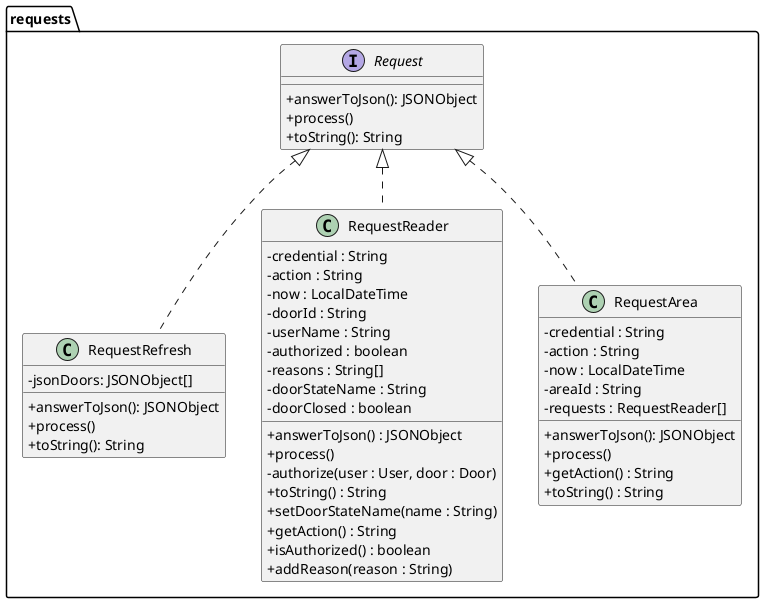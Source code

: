 @startuml
'https://plantuml.com/class-diagram
skinparam classAttributeIconSize 0

package requests {
    Interface Request{
    + answerToJson(): JSONObject
    + process()
    + toString(): String
    }

    class RequestRefresh implements Request{
    - jsonDoors: JSONObject[]
    + answerToJson(): JSONObject
    + process()
    + toString(): String
    }

    class RequestReader implements Request{
    -credential : String
    -action : String
    -now : LocalDateTime
    -doorId : String
    -userName : String
    -authorized : boolean
    -reasons : String[]
    -doorStateName : String
    -doorClosed : boolean
    +answerToJson() : JSONObject
    +process()
    -authorize(user : User, door : Door)
    +toString() : String
    +setDoorStateName(name : String)
    +getAction() : String
    +isAuthorized() : boolean
    +addReason(reason : String)
    }

    class RequestArea implements Request{
    - credential : String
    - action : String
    - now : LocalDateTime
    -areaId : String
    -requests : RequestReader[]
    + answerToJson(): JSONObject
    + process()
    +getAction() : String
    +toString() : String
    }
}


@enduml